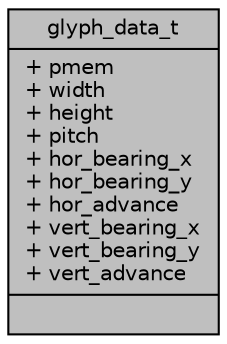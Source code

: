 digraph "glyph_data_t"
{
 // INTERACTIVE_SVG=YES
 // LATEX_PDF_SIZE
  bgcolor="transparent";
  edge [fontname="Helvetica",fontsize="10",labelfontname="Helvetica",labelfontsize="10"];
  node [fontname="Helvetica",fontsize="10",shape=record];
  Node1 [label="{glyph_data_t\n|+ pmem\l+ width\l+ height\l+ pitch\l+ hor_bearing_x\l+ hor_bearing_y\l+ hor_advance\l+ vert_bearing_x\l+ vert_bearing_y\l+ vert_advance\l|}",height=0.2,width=0.4,color="black", fillcolor="grey75", style="filled", fontcolor="black",tooltip=" "];
}
